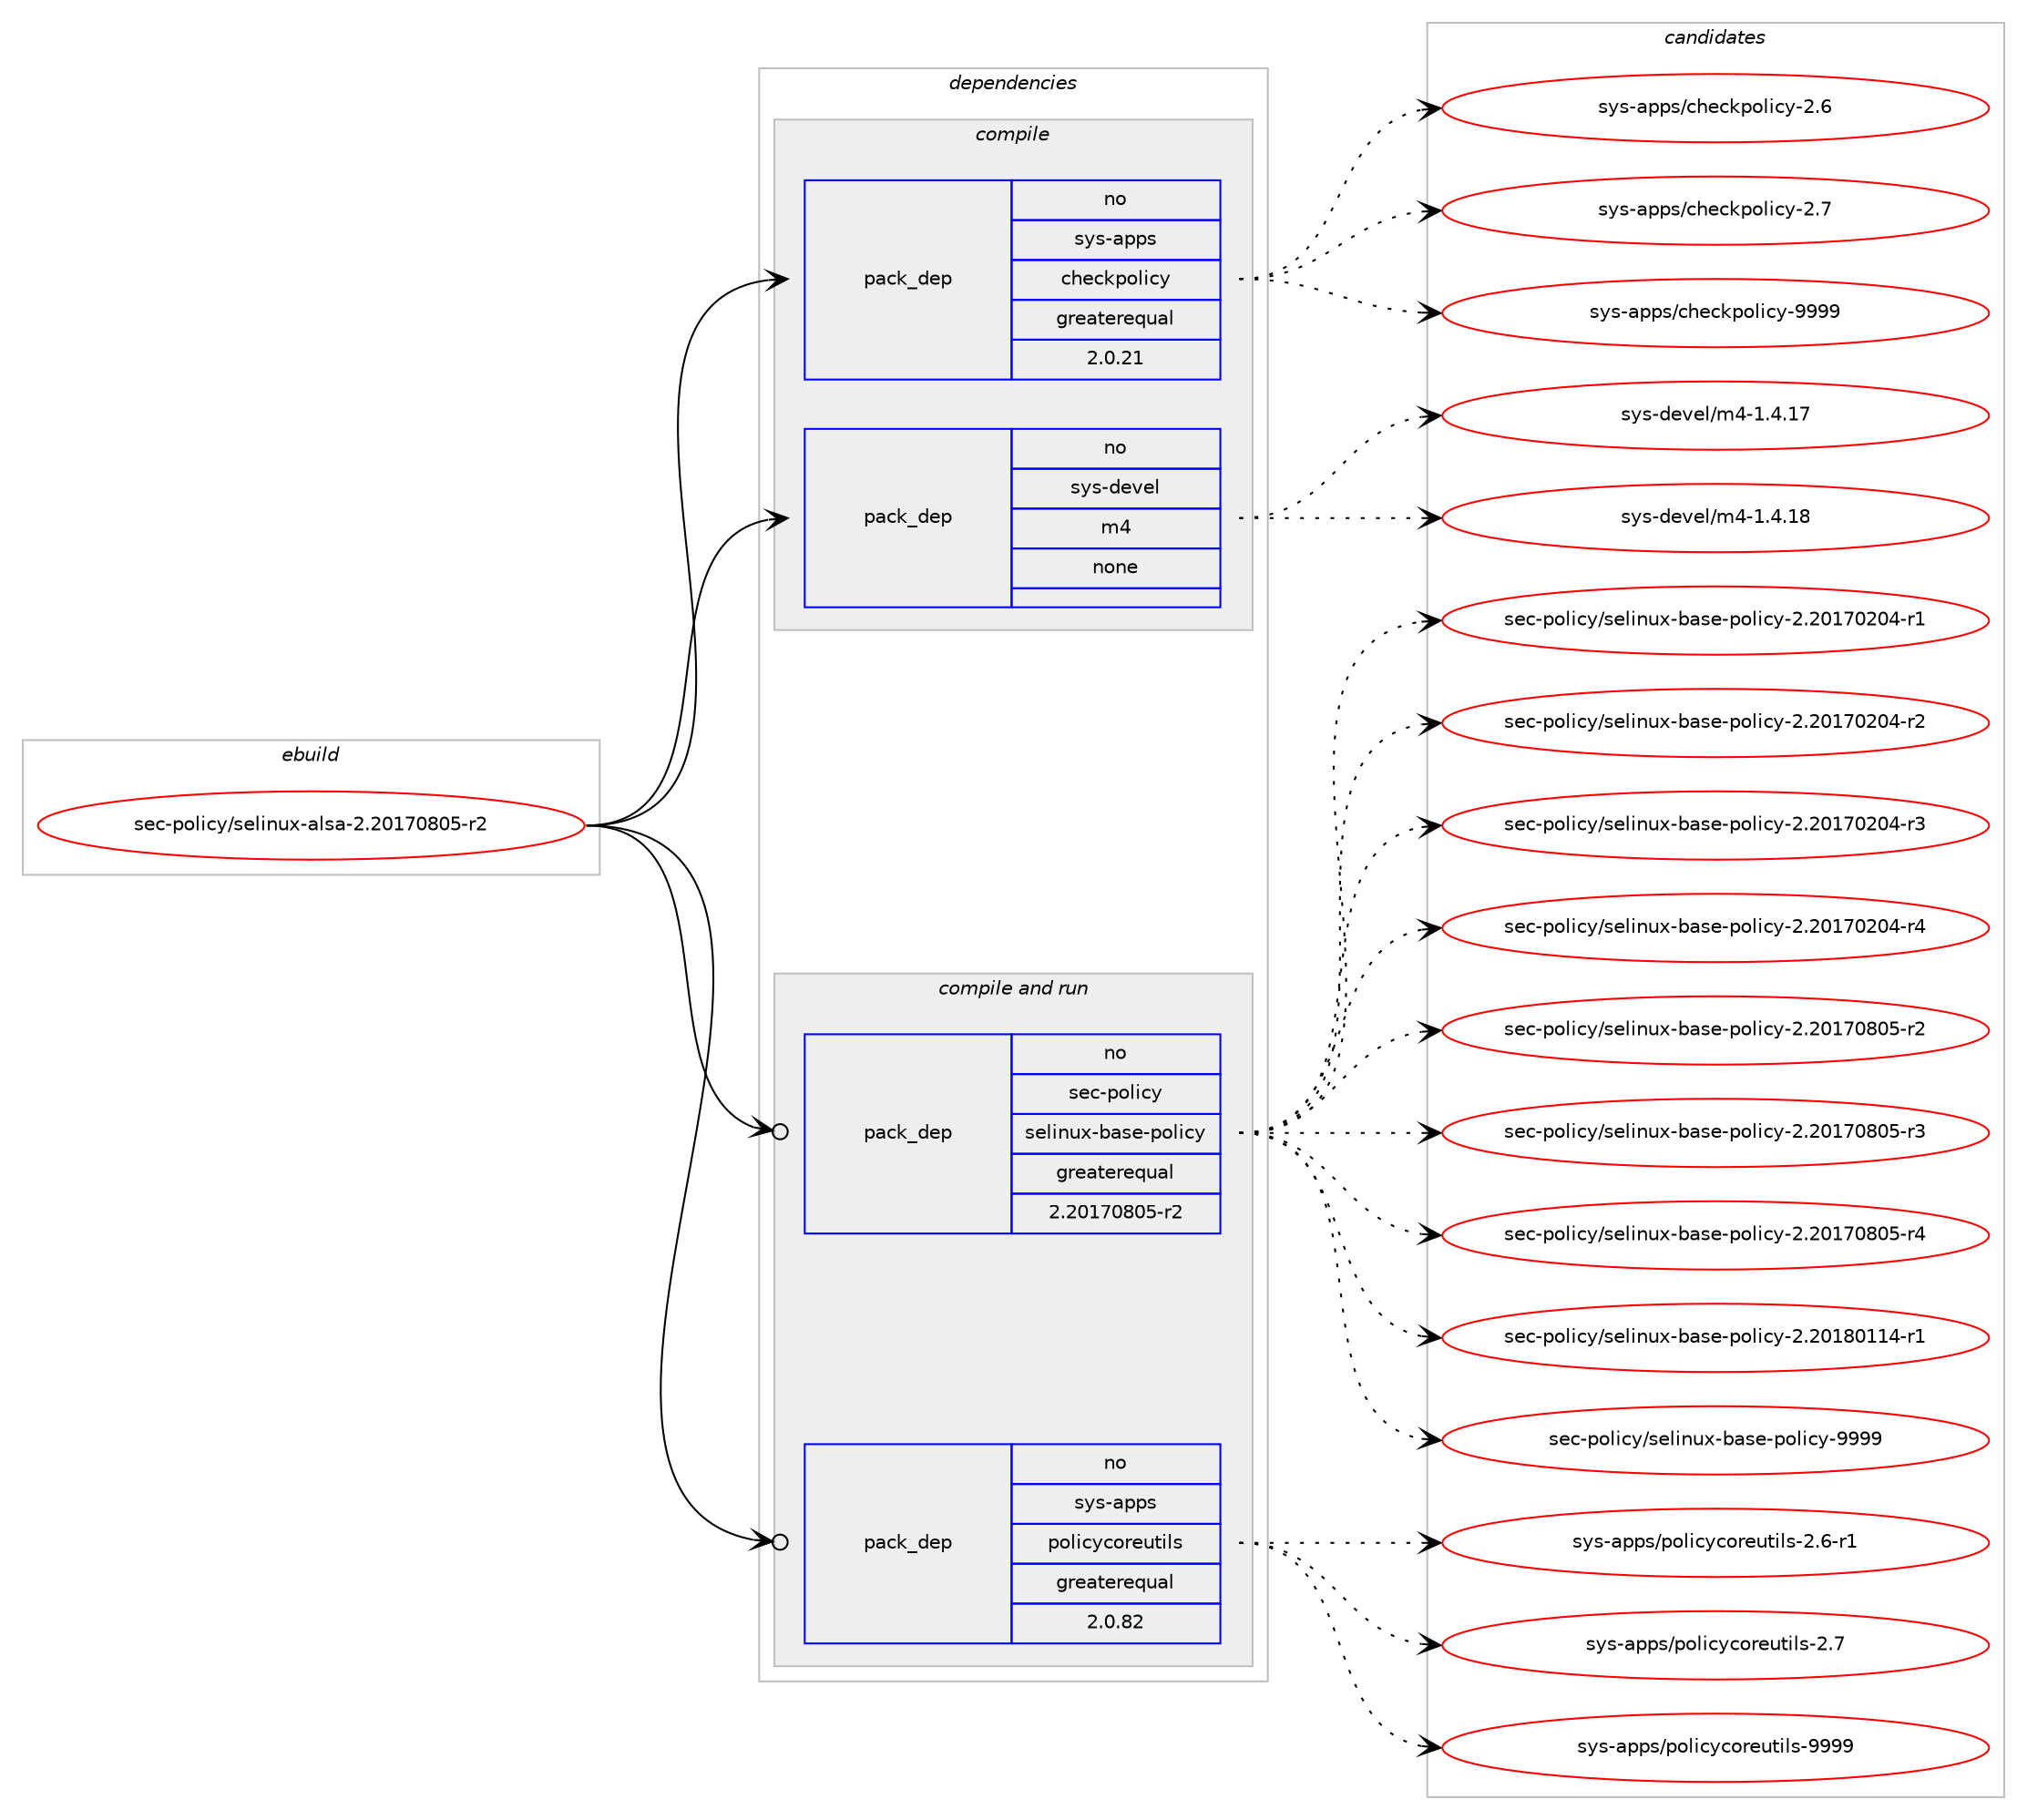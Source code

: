 digraph prolog {

# *************
# Graph options
# *************

newrank=true;
concentrate=true;
compound=true;
graph [rankdir=LR,fontname=Helvetica,fontsize=10,ranksep=1.5];#, ranksep=2.5, nodesep=0.2];
edge  [arrowhead=vee];
node  [fontname=Helvetica,fontsize=10];

# **********
# The ebuild
# **********

subgraph cluster_leftcol {
color=gray;
rank=same;
label=<<i>ebuild</i>>;
id [label="sec-policy/selinux-alsa-2.20170805-r2", color=red, width=4, href="../sec-policy/selinux-alsa-2.20170805-r2.svg"];
}

# ****************
# The dependencies
# ****************

subgraph cluster_midcol {
color=gray;
label=<<i>dependencies</i>>;
subgraph cluster_compile {
fillcolor="#eeeeee";
style=filled;
label=<<i>compile</i>>;
subgraph pack767 {
dependency1019 [label=<<TABLE BORDER="0" CELLBORDER="1" CELLSPACING="0" CELLPADDING="4" WIDTH="220"><TR><TD ROWSPAN="6" CELLPADDING="30">pack_dep</TD></TR><TR><TD WIDTH="110">no</TD></TR><TR><TD>sys-apps</TD></TR><TR><TD>checkpolicy</TD></TR><TR><TD>greaterequal</TD></TR><TR><TD>2.0.21</TD></TR></TABLE>>, shape=none, color=blue];
}
id:e -> dependency1019:w [weight=20,style="solid",arrowhead="vee"];
subgraph pack768 {
dependency1020 [label=<<TABLE BORDER="0" CELLBORDER="1" CELLSPACING="0" CELLPADDING="4" WIDTH="220"><TR><TD ROWSPAN="6" CELLPADDING="30">pack_dep</TD></TR><TR><TD WIDTH="110">no</TD></TR><TR><TD>sys-devel</TD></TR><TR><TD>m4</TD></TR><TR><TD>none</TD></TR><TR><TD></TD></TR></TABLE>>, shape=none, color=blue];
}
id:e -> dependency1020:w [weight=20,style="solid",arrowhead="vee"];
}
subgraph cluster_compileandrun {
fillcolor="#eeeeee";
style=filled;
label=<<i>compile and run</i>>;
subgraph pack769 {
dependency1021 [label=<<TABLE BORDER="0" CELLBORDER="1" CELLSPACING="0" CELLPADDING="4" WIDTH="220"><TR><TD ROWSPAN="6" CELLPADDING="30">pack_dep</TD></TR><TR><TD WIDTH="110">no</TD></TR><TR><TD>sec-policy</TD></TR><TR><TD>selinux-base-policy</TD></TR><TR><TD>greaterequal</TD></TR><TR><TD>2.20170805-r2</TD></TR></TABLE>>, shape=none, color=blue];
}
id:e -> dependency1021:w [weight=20,style="solid",arrowhead="odotvee"];
subgraph pack770 {
dependency1022 [label=<<TABLE BORDER="0" CELLBORDER="1" CELLSPACING="0" CELLPADDING="4" WIDTH="220"><TR><TD ROWSPAN="6" CELLPADDING="30">pack_dep</TD></TR><TR><TD WIDTH="110">no</TD></TR><TR><TD>sys-apps</TD></TR><TR><TD>policycoreutils</TD></TR><TR><TD>greaterequal</TD></TR><TR><TD>2.0.82</TD></TR></TABLE>>, shape=none, color=blue];
}
id:e -> dependency1022:w [weight=20,style="solid",arrowhead="odotvee"];
}
subgraph cluster_run {
fillcolor="#eeeeee";
style=filled;
label=<<i>run</i>>;
}
}

# **************
# The candidates
# **************

subgraph cluster_choices {
rank=same;
color=gray;
label=<<i>candidates</i>>;

subgraph choice767 {
color=black;
nodesep=1;
choice11512111545971121121154799104101991071121111081059912145504654 [label="sys-apps/checkpolicy-2.6", color=red, width=4,href="../sys-apps/checkpolicy-2.6.svg"];
choice11512111545971121121154799104101991071121111081059912145504655 [label="sys-apps/checkpolicy-2.7", color=red, width=4,href="../sys-apps/checkpolicy-2.7.svg"];
choice1151211154597112112115479910410199107112111108105991214557575757 [label="sys-apps/checkpolicy-9999", color=red, width=4,href="../sys-apps/checkpolicy-9999.svg"];
dependency1019:e -> choice11512111545971121121154799104101991071121111081059912145504654:w [style=dotted,weight="100"];
dependency1019:e -> choice11512111545971121121154799104101991071121111081059912145504655:w [style=dotted,weight="100"];
dependency1019:e -> choice1151211154597112112115479910410199107112111108105991214557575757:w [style=dotted,weight="100"];
}
subgraph choice768 {
color=black;
nodesep=1;
choice11512111545100101118101108471095245494652464955 [label="sys-devel/m4-1.4.17", color=red, width=4,href="../sys-devel/m4-1.4.17.svg"];
choice11512111545100101118101108471095245494652464956 [label="sys-devel/m4-1.4.18", color=red, width=4,href="../sys-devel/m4-1.4.18.svg"];
dependency1020:e -> choice11512111545100101118101108471095245494652464955:w [style=dotted,weight="100"];
dependency1020:e -> choice11512111545100101118101108471095245494652464956:w [style=dotted,weight="100"];
}
subgraph choice769 {
color=black;
nodesep=1;
choice11510199451121111081059912147115101108105110117120459897115101451121111081059912145504650484955485048524511449 [label="sec-policy/selinux-base-policy-2.20170204-r1", color=red, width=4,href="../sec-policy/selinux-base-policy-2.20170204-r1.svg"];
choice11510199451121111081059912147115101108105110117120459897115101451121111081059912145504650484955485048524511450 [label="sec-policy/selinux-base-policy-2.20170204-r2", color=red, width=4,href="../sec-policy/selinux-base-policy-2.20170204-r2.svg"];
choice11510199451121111081059912147115101108105110117120459897115101451121111081059912145504650484955485048524511451 [label="sec-policy/selinux-base-policy-2.20170204-r3", color=red, width=4,href="../sec-policy/selinux-base-policy-2.20170204-r3.svg"];
choice11510199451121111081059912147115101108105110117120459897115101451121111081059912145504650484955485048524511452 [label="sec-policy/selinux-base-policy-2.20170204-r4", color=red, width=4,href="../sec-policy/selinux-base-policy-2.20170204-r4.svg"];
choice11510199451121111081059912147115101108105110117120459897115101451121111081059912145504650484955485648534511450 [label="sec-policy/selinux-base-policy-2.20170805-r2", color=red, width=4,href="../sec-policy/selinux-base-policy-2.20170805-r2.svg"];
choice11510199451121111081059912147115101108105110117120459897115101451121111081059912145504650484955485648534511451 [label="sec-policy/selinux-base-policy-2.20170805-r3", color=red, width=4,href="../sec-policy/selinux-base-policy-2.20170805-r3.svg"];
choice11510199451121111081059912147115101108105110117120459897115101451121111081059912145504650484955485648534511452 [label="sec-policy/selinux-base-policy-2.20170805-r4", color=red, width=4,href="../sec-policy/selinux-base-policy-2.20170805-r4.svg"];
choice11510199451121111081059912147115101108105110117120459897115101451121111081059912145504650484956484949524511449 [label="sec-policy/selinux-base-policy-2.20180114-r1", color=red, width=4,href="../sec-policy/selinux-base-policy-2.20180114-r1.svg"];
choice1151019945112111108105991214711510110810511011712045989711510145112111108105991214557575757 [label="sec-policy/selinux-base-policy-9999", color=red, width=4,href="../sec-policy/selinux-base-policy-9999.svg"];
dependency1021:e -> choice11510199451121111081059912147115101108105110117120459897115101451121111081059912145504650484955485048524511449:w [style=dotted,weight="100"];
dependency1021:e -> choice11510199451121111081059912147115101108105110117120459897115101451121111081059912145504650484955485048524511450:w [style=dotted,weight="100"];
dependency1021:e -> choice11510199451121111081059912147115101108105110117120459897115101451121111081059912145504650484955485048524511451:w [style=dotted,weight="100"];
dependency1021:e -> choice11510199451121111081059912147115101108105110117120459897115101451121111081059912145504650484955485048524511452:w [style=dotted,weight="100"];
dependency1021:e -> choice11510199451121111081059912147115101108105110117120459897115101451121111081059912145504650484955485648534511450:w [style=dotted,weight="100"];
dependency1021:e -> choice11510199451121111081059912147115101108105110117120459897115101451121111081059912145504650484955485648534511451:w [style=dotted,weight="100"];
dependency1021:e -> choice11510199451121111081059912147115101108105110117120459897115101451121111081059912145504650484955485648534511452:w [style=dotted,weight="100"];
dependency1021:e -> choice11510199451121111081059912147115101108105110117120459897115101451121111081059912145504650484956484949524511449:w [style=dotted,weight="100"];
dependency1021:e -> choice1151019945112111108105991214711510110810511011712045989711510145112111108105991214557575757:w [style=dotted,weight="100"];
}
subgraph choice770 {
color=black;
nodesep=1;
choice1151211154597112112115471121111081059912199111114101117116105108115455046544511449 [label="sys-apps/policycoreutils-2.6-r1", color=red, width=4,href="../sys-apps/policycoreutils-2.6-r1.svg"];
choice115121115459711211211547112111108105991219911111410111711610510811545504655 [label="sys-apps/policycoreutils-2.7", color=red, width=4,href="../sys-apps/policycoreutils-2.7.svg"];
choice11512111545971121121154711211110810599121991111141011171161051081154557575757 [label="sys-apps/policycoreutils-9999", color=red, width=4,href="../sys-apps/policycoreutils-9999.svg"];
dependency1022:e -> choice1151211154597112112115471121111081059912199111114101117116105108115455046544511449:w [style=dotted,weight="100"];
dependency1022:e -> choice115121115459711211211547112111108105991219911111410111711610510811545504655:w [style=dotted,weight="100"];
dependency1022:e -> choice11512111545971121121154711211110810599121991111141011171161051081154557575757:w [style=dotted,weight="100"];
}
}

}
